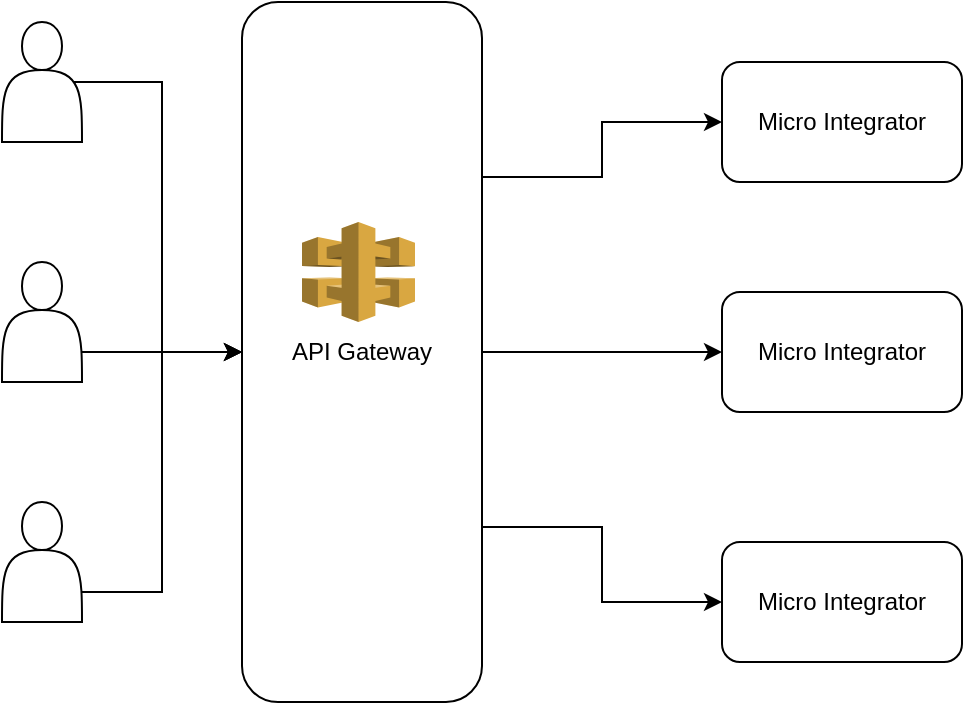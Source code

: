 <mxfile version="22.1.11" type="github">
  <diagram name="Page-1" id="63Gj9j148bYVDnYbve6n">
    <mxGraphModel dx="954" dy="606" grid="1" gridSize="10" guides="1" tooltips="1" connect="1" arrows="1" fold="1" page="1" pageScale="1" pageWidth="850" pageHeight="1100" math="0" shadow="0">
      <root>
        <mxCell id="0" />
        <mxCell id="1" parent="0" />
        <mxCell id="-As7H3hFm-FKlt-kXTQv-5" style="edgeStyle=orthogonalEdgeStyle;rounded=0;orthogonalLoop=1;jettySize=auto;html=1;exitX=0.9;exitY=0.5;exitDx=0;exitDy=0;exitPerimeter=0;entryX=0;entryY=0.5;entryDx=0;entryDy=0;" edge="1" parent="1" source="-As7H3hFm-FKlt-kXTQv-1" target="-As7H3hFm-FKlt-kXTQv-4">
          <mxGeometry relative="1" as="geometry" />
        </mxCell>
        <mxCell id="-As7H3hFm-FKlt-kXTQv-1" value="" style="shape=actor;whiteSpace=wrap;html=1;" vertex="1" parent="1">
          <mxGeometry x="40" y="100" width="40" height="60" as="geometry" />
        </mxCell>
        <mxCell id="-As7H3hFm-FKlt-kXTQv-6" style="edgeStyle=orthogonalEdgeStyle;rounded=0;orthogonalLoop=1;jettySize=auto;html=1;exitX=1;exitY=0.75;exitDx=0;exitDy=0;" edge="1" parent="1" source="-As7H3hFm-FKlt-kXTQv-2">
          <mxGeometry relative="1" as="geometry">
            <mxPoint x="160" y="265" as="targetPoint" />
          </mxGeometry>
        </mxCell>
        <mxCell id="-As7H3hFm-FKlt-kXTQv-2" value="" style="shape=actor;whiteSpace=wrap;html=1;" vertex="1" parent="1">
          <mxGeometry x="40" y="220" width="40" height="60" as="geometry" />
        </mxCell>
        <mxCell id="-As7H3hFm-FKlt-kXTQv-7" style="edgeStyle=orthogonalEdgeStyle;rounded=0;orthogonalLoop=1;jettySize=auto;html=1;exitX=1;exitY=0.75;exitDx=0;exitDy=0;entryX=0;entryY=0.5;entryDx=0;entryDy=0;" edge="1" parent="1" source="-As7H3hFm-FKlt-kXTQv-3" target="-As7H3hFm-FKlt-kXTQv-4">
          <mxGeometry relative="1" as="geometry" />
        </mxCell>
        <mxCell id="-As7H3hFm-FKlt-kXTQv-3" value="" style="shape=actor;whiteSpace=wrap;html=1;" vertex="1" parent="1">
          <mxGeometry x="40" y="340" width="40" height="60" as="geometry" />
        </mxCell>
        <mxCell id="-As7H3hFm-FKlt-kXTQv-12" style="edgeStyle=orthogonalEdgeStyle;rounded=0;orthogonalLoop=1;jettySize=auto;html=1;exitX=1;exitY=0.25;exitDx=0;exitDy=0;entryX=0;entryY=0.5;entryDx=0;entryDy=0;" edge="1" parent="1" source="-As7H3hFm-FKlt-kXTQv-4" target="-As7H3hFm-FKlt-kXTQv-9">
          <mxGeometry relative="1" as="geometry" />
        </mxCell>
        <mxCell id="-As7H3hFm-FKlt-kXTQv-13" style="edgeStyle=orthogonalEdgeStyle;rounded=0;orthogonalLoop=1;jettySize=auto;html=1;exitX=1;exitY=0.5;exitDx=0;exitDy=0;entryX=0;entryY=0.5;entryDx=0;entryDy=0;" edge="1" parent="1" source="-As7H3hFm-FKlt-kXTQv-4" target="-As7H3hFm-FKlt-kXTQv-10">
          <mxGeometry relative="1" as="geometry" />
        </mxCell>
        <mxCell id="-As7H3hFm-FKlt-kXTQv-14" style="edgeStyle=orthogonalEdgeStyle;rounded=0;orthogonalLoop=1;jettySize=auto;html=1;exitX=1;exitY=0.75;exitDx=0;exitDy=0;entryX=0;entryY=0.5;entryDx=0;entryDy=0;" edge="1" parent="1" source="-As7H3hFm-FKlt-kXTQv-4" target="-As7H3hFm-FKlt-kXTQv-11">
          <mxGeometry relative="1" as="geometry">
            <mxPoint x="360" y="400" as="targetPoint" />
          </mxGeometry>
        </mxCell>
        <mxCell id="-As7H3hFm-FKlt-kXTQv-4" value="API Gateway" style="rounded=1;whiteSpace=wrap;html=1;" vertex="1" parent="1">
          <mxGeometry x="160" y="90" width="120" height="350" as="geometry" />
        </mxCell>
        <mxCell id="-As7H3hFm-FKlt-kXTQv-8" value="" style="outlineConnect=0;dashed=0;verticalLabelPosition=bottom;verticalAlign=top;align=center;html=1;shape=mxgraph.aws3.api_gateway;fillColor=#D9A741;gradientColor=none;" vertex="1" parent="1">
          <mxGeometry x="190" y="200" width="56.5" height="50" as="geometry" />
        </mxCell>
        <mxCell id="-As7H3hFm-FKlt-kXTQv-9" value="Micro Integrator" style="rounded=1;whiteSpace=wrap;html=1;" vertex="1" parent="1">
          <mxGeometry x="400" y="120" width="120" height="60" as="geometry" />
        </mxCell>
        <mxCell id="-As7H3hFm-FKlt-kXTQv-10" value="Micro Integrator" style="rounded=1;whiteSpace=wrap;html=1;" vertex="1" parent="1">
          <mxGeometry x="400" y="235" width="120" height="60" as="geometry" />
        </mxCell>
        <mxCell id="-As7H3hFm-FKlt-kXTQv-11" value="Micro Integrator" style="rounded=1;whiteSpace=wrap;html=1;" vertex="1" parent="1">
          <mxGeometry x="400" y="360" width="120" height="60" as="geometry" />
        </mxCell>
      </root>
    </mxGraphModel>
  </diagram>
</mxfile>
